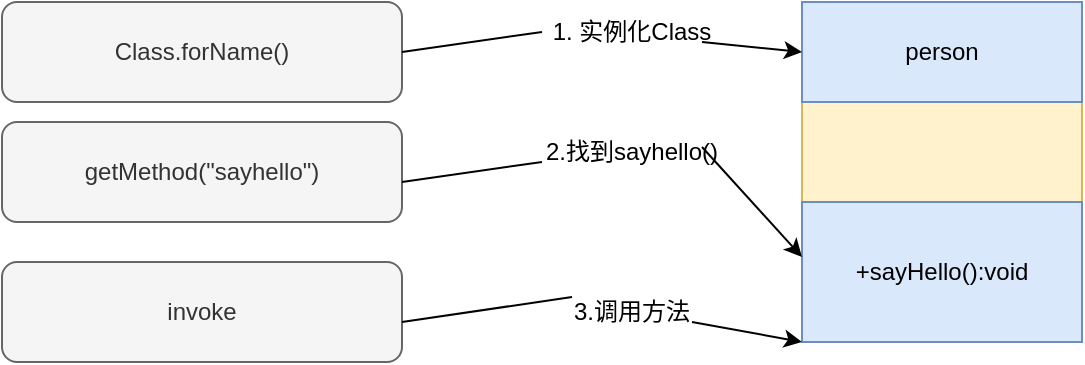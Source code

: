 <mxfile version="21.6.5" type="github">
  <diagram name="第 1 页" id="EiAz-qFjUpqDBMEpqwvK">
    <mxGraphModel dx="794" dy="447" grid="1" gridSize="10" guides="1" tooltips="1" connect="1" arrows="1" fold="1" page="1" pageScale="1" pageWidth="827" pageHeight="1169" math="0" shadow="0">
      <root>
        <mxCell id="0" />
        <mxCell id="1" parent="0" />
        <mxCell id="wOBhlmAmb0lGOMm7ns9X-1" value="Class.forName()" style="rounded=1;whiteSpace=wrap;html=1;fillColor=#f5f5f5;fontColor=#333333;strokeColor=#666666;" vertex="1" parent="1">
          <mxGeometry x="100" y="110" width="200" height="50" as="geometry" />
        </mxCell>
        <mxCell id="wOBhlmAmb0lGOMm7ns9X-2" value="getMethod(&quot;sayhello&quot;)" style="rounded=1;whiteSpace=wrap;html=1;fillColor=#f5f5f5;fontColor=#333333;strokeColor=#666666;" vertex="1" parent="1">
          <mxGeometry x="100" y="170" width="200" height="50" as="geometry" />
        </mxCell>
        <mxCell id="wOBhlmAmb0lGOMm7ns9X-3" value="invoke" style="rounded=1;whiteSpace=wrap;html=1;fillColor=#f5f5f5;fontColor=#333333;strokeColor=#666666;" vertex="1" parent="1">
          <mxGeometry x="100" y="240" width="200" height="50" as="geometry" />
        </mxCell>
        <mxCell id="wOBhlmAmb0lGOMm7ns9X-5" value="" style="rounded=0;whiteSpace=wrap;html=1;fillColor=#fff2cc;strokeColor=#d6b656;" vertex="1" parent="1">
          <mxGeometry x="500" y="110" width="140" height="170" as="geometry" />
        </mxCell>
        <mxCell id="wOBhlmAmb0lGOMm7ns9X-6" value="person&lt;br&gt;" style="rounded=0;whiteSpace=wrap;html=1;fillColor=#dae8fc;strokeColor=#6c8ebf;" vertex="1" parent="1">
          <mxGeometry x="500" y="110" width="140" height="50" as="geometry" />
        </mxCell>
        <mxCell id="wOBhlmAmb0lGOMm7ns9X-8" value="+sayHello():void" style="rounded=0;whiteSpace=wrap;html=1;fillColor=#dae8fc;strokeColor=#6c8ebf;" vertex="1" parent="1">
          <mxGeometry x="500" y="210" width="140" height="70" as="geometry" />
        </mxCell>
        <mxCell id="wOBhlmAmb0lGOMm7ns9X-9" value="1. 实例化Class" style="text;html=1;strokeColor=none;fillColor=none;align=center;verticalAlign=middle;whiteSpace=wrap;rounded=0;" vertex="1" parent="1">
          <mxGeometry x="370" y="110" width="90" height="30" as="geometry" />
        </mxCell>
        <mxCell id="wOBhlmAmb0lGOMm7ns9X-10" value="2.找到sayhello()" style="text;html=1;strokeColor=none;fillColor=none;align=center;verticalAlign=middle;whiteSpace=wrap;rounded=0;" vertex="1" parent="1">
          <mxGeometry x="360" y="170" width="110" height="30" as="geometry" />
        </mxCell>
        <mxCell id="wOBhlmAmb0lGOMm7ns9X-11" value="3.调用方法" style="text;html=1;strokeColor=none;fillColor=none;align=center;verticalAlign=middle;whiteSpace=wrap;rounded=0;" vertex="1" parent="1">
          <mxGeometry x="385" y="250" width="60" height="30" as="geometry" />
        </mxCell>
        <mxCell id="wOBhlmAmb0lGOMm7ns9X-12" value="" style="endArrow=none;html=1;rounded=0;exitX=1;exitY=0.5;exitDx=0;exitDy=0;entryX=0;entryY=0.5;entryDx=0;entryDy=0;" edge="1" parent="1" source="wOBhlmAmb0lGOMm7ns9X-1" target="wOBhlmAmb0lGOMm7ns9X-9">
          <mxGeometry width="50" height="50" relative="1" as="geometry">
            <mxPoint x="320" y="170" as="sourcePoint" />
            <mxPoint x="370" y="120" as="targetPoint" />
          </mxGeometry>
        </mxCell>
        <mxCell id="wOBhlmAmb0lGOMm7ns9X-13" value="" style="endArrow=classic;html=1;rounded=0;entryX=0;entryY=0.5;entryDx=0;entryDy=0;endFill=1;" edge="1" parent="1" target="wOBhlmAmb0lGOMm7ns9X-6">
          <mxGeometry width="50" height="50" relative="1" as="geometry">
            <mxPoint x="450" y="130" as="sourcePoint" />
            <mxPoint x="500" y="80" as="targetPoint" />
          </mxGeometry>
        </mxCell>
        <mxCell id="wOBhlmAmb0lGOMm7ns9X-14" value="" style="endArrow=none;html=1;rounded=0;exitX=1;exitY=0.5;exitDx=0;exitDy=0;entryX=0;entryY=0.5;entryDx=0;entryDy=0;" edge="1" parent="1">
          <mxGeometry width="50" height="50" relative="1" as="geometry">
            <mxPoint x="300" y="200" as="sourcePoint" />
            <mxPoint x="370" y="190" as="targetPoint" />
          </mxGeometry>
        </mxCell>
        <mxCell id="wOBhlmAmb0lGOMm7ns9X-15" value="" style="endArrow=none;html=1;rounded=0;exitX=1;exitY=0.5;exitDx=0;exitDy=0;entryX=0;entryY=0.25;entryDx=0;entryDy=0;" edge="1" parent="1" target="wOBhlmAmb0lGOMm7ns9X-11">
          <mxGeometry width="50" height="50" relative="1" as="geometry">
            <mxPoint x="300" y="270" as="sourcePoint" />
            <mxPoint x="370" y="260" as="targetPoint" />
          </mxGeometry>
        </mxCell>
        <mxCell id="wOBhlmAmb0lGOMm7ns9X-16" value="" style="endArrow=classic;html=1;rounded=0;entryX=0;entryY=0.75;entryDx=0;entryDy=0;endFill=1;" edge="1" parent="1" target="wOBhlmAmb0lGOMm7ns9X-5">
          <mxGeometry width="50" height="50" relative="1" as="geometry">
            <mxPoint x="450" y="182.5" as="sourcePoint" />
            <mxPoint x="500" y="187.5" as="targetPoint" />
          </mxGeometry>
        </mxCell>
        <mxCell id="wOBhlmAmb0lGOMm7ns9X-17" value="" style="endArrow=classic;html=1;rounded=0;entryX=0;entryY=1;entryDx=0;entryDy=0;endFill=1;" edge="1" parent="1" target="wOBhlmAmb0lGOMm7ns9X-8">
          <mxGeometry width="50" height="50" relative="1" as="geometry">
            <mxPoint x="445" y="270" as="sourcePoint" />
            <mxPoint x="495" y="325.5" as="targetPoint" />
          </mxGeometry>
        </mxCell>
      </root>
    </mxGraphModel>
  </diagram>
</mxfile>
